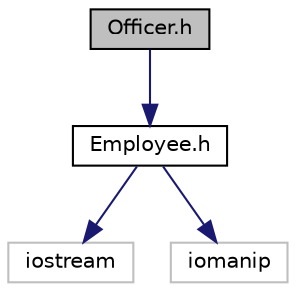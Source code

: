 digraph "Officer.h"
{
 // LATEX_PDF_SIZE
  edge [fontname="Helvetica",fontsize="10",labelfontname="Helvetica",labelfontsize="10"];
  node [fontname="Helvetica",fontsize="10",shape=record];
  Node1 [label="Officer.h",height=0.2,width=0.4,color="black", fillcolor="grey75", style="filled", fontcolor="black",tooltip="class header file for officer"];
  Node1 -> Node2 [color="midnightblue",fontsize="10",style="solid",fontname="Helvetica"];
  Node2 [label="Employee.h",height=0.2,width=0.4,color="black", fillcolor="white", style="filled",URL="$Employee_8h.html",tooltip="The class structure for Employee."];
  Node2 -> Node3 [color="midnightblue",fontsize="10",style="solid",fontname="Helvetica"];
  Node3 [label="iostream",height=0.2,width=0.4,color="grey75", fillcolor="white", style="filled",tooltip=" "];
  Node2 -> Node4 [color="midnightblue",fontsize="10",style="solid",fontname="Helvetica"];
  Node4 [label="iomanip",height=0.2,width=0.4,color="grey75", fillcolor="white", style="filled",tooltip=" "];
}

